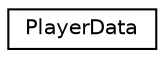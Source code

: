 digraph "Graphical Class Hierarchy"
{
 // LATEX_PDF_SIZE
  edge [fontname="Helvetica",fontsize="10",labelfontname="Helvetica",labelfontsize="10"];
  node [fontname="Helvetica",fontsize="10",shape=record];
  rankdir="LR";
  Node0 [label="PlayerData",height=0.2,width=0.4,color="black", fillcolor="white", style="filled",URL="$structPlayerData.html",tooltip="Contains all the player data. This is used to load player assets into memory and spawn players on the..."];
}
